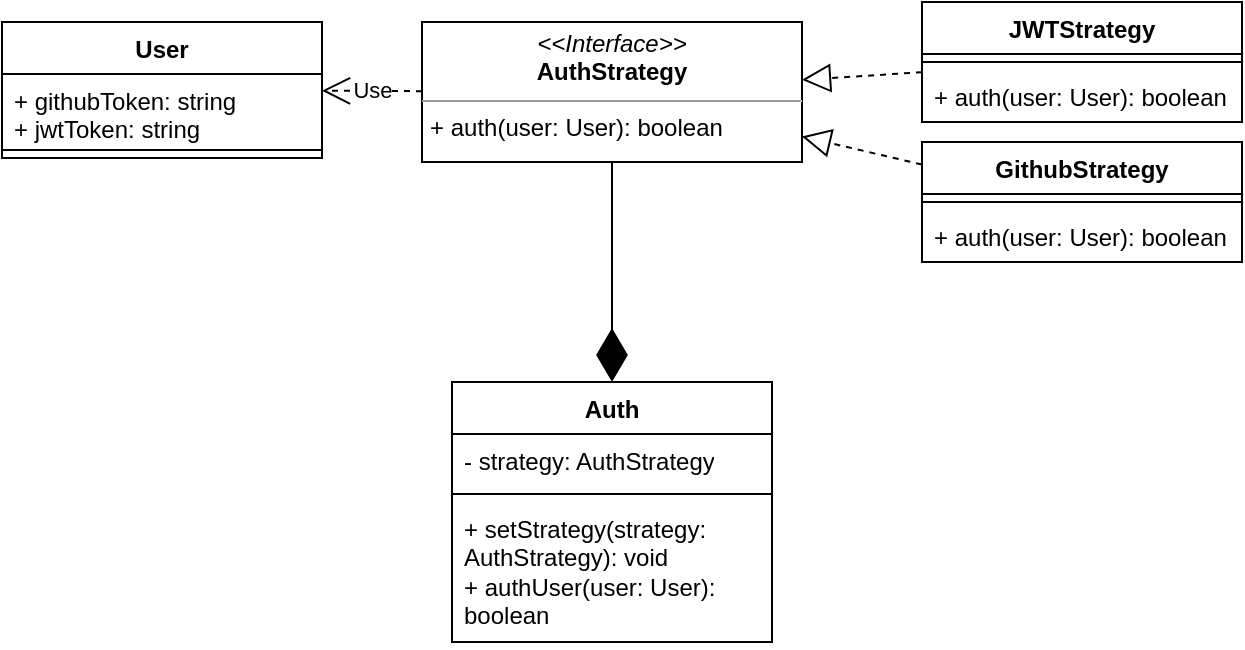 <mxfile version="21.6.1" type="device">
  <diagram name="Страница 1" id="NivzonPoDjjNdu7wEN1K">
    <mxGraphModel dx="1195" dy="712" grid="1" gridSize="10" guides="1" tooltips="1" connect="1" arrows="1" fold="1" page="1" pageScale="1" pageWidth="700" pageHeight="1000" math="0" shadow="0">
      <root>
        <mxCell id="0" />
        <mxCell id="1" parent="0" />
        <mxCell id="ACuHvRfUVlxPYOeKe7uK-1" value="&lt;p style=&quot;margin:0px;margin-top:4px;text-align:center;&quot;&gt;&lt;i&gt;&amp;lt;&amp;lt;Interface&amp;gt;&amp;gt;&lt;/i&gt;&lt;br&gt;&lt;b&gt;AuthStrategy&lt;/b&gt;&lt;/p&gt;&lt;hr size=&quot;1&quot;&gt;&lt;p style=&quot;margin:0px;margin-left:4px;&quot;&gt;&lt;/p&gt;&lt;p style=&quot;margin:0px;margin-left:4px;&quot;&gt;+ auth(user: User): boolean&lt;/p&gt;" style="verticalAlign=top;align=left;overflow=fill;fontSize=12;fontFamily=Helvetica;html=1;whiteSpace=wrap;" vertex="1" parent="1">
          <mxGeometry x="240" y="90" width="190" height="70" as="geometry" />
        </mxCell>
        <mxCell id="ACuHvRfUVlxPYOeKe7uK-2" value="User" style="swimlane;fontStyle=1;align=center;verticalAlign=top;childLayout=stackLayout;horizontal=1;startSize=26;horizontalStack=0;resizeParent=1;resizeParentMax=0;resizeLast=0;collapsible=1;marginBottom=0;whiteSpace=wrap;html=1;" vertex="1" parent="1">
          <mxGeometry x="30" y="90" width="160" height="68" as="geometry" />
        </mxCell>
        <mxCell id="ACuHvRfUVlxPYOeKe7uK-3" value="+ githubToken: string&lt;br&gt;+ jwtToken: string" style="text;strokeColor=none;fillColor=none;align=left;verticalAlign=top;spacingLeft=4;spacingRight=4;overflow=hidden;rotatable=0;points=[[0,0.5],[1,0.5]];portConstraint=eastwest;whiteSpace=wrap;html=1;" vertex="1" parent="ACuHvRfUVlxPYOeKe7uK-2">
          <mxGeometry y="26" width="160" height="34" as="geometry" />
        </mxCell>
        <mxCell id="ACuHvRfUVlxPYOeKe7uK-4" value="" style="line;strokeWidth=1;fillColor=none;align=left;verticalAlign=middle;spacingTop=-1;spacingLeft=3;spacingRight=3;rotatable=0;labelPosition=right;points=[];portConstraint=eastwest;strokeColor=inherit;" vertex="1" parent="ACuHvRfUVlxPYOeKe7uK-2">
          <mxGeometry y="60" width="160" height="8" as="geometry" />
        </mxCell>
        <mxCell id="ACuHvRfUVlxPYOeKe7uK-6" value="Use" style="endArrow=open;endSize=12;dashed=1;html=1;rounded=0;" edge="1" parent="1" source="ACuHvRfUVlxPYOeKe7uK-1" target="ACuHvRfUVlxPYOeKe7uK-2">
          <mxGeometry width="160" relative="1" as="geometry">
            <mxPoint x="140" y="230" as="sourcePoint" />
            <mxPoint x="300" y="230" as="targetPoint" />
          </mxGeometry>
        </mxCell>
        <mxCell id="ACuHvRfUVlxPYOeKe7uK-7" value="Auth" style="swimlane;fontStyle=1;align=center;verticalAlign=top;childLayout=stackLayout;horizontal=1;startSize=26;horizontalStack=0;resizeParent=1;resizeParentMax=0;resizeLast=0;collapsible=1;marginBottom=0;whiteSpace=wrap;html=1;" vertex="1" parent="1">
          <mxGeometry x="255" y="270" width="160" height="130" as="geometry" />
        </mxCell>
        <mxCell id="ACuHvRfUVlxPYOeKe7uK-8" value="- strategy: AuthStrategy" style="text;strokeColor=none;fillColor=none;align=left;verticalAlign=top;spacingLeft=4;spacingRight=4;overflow=hidden;rotatable=0;points=[[0,0.5],[1,0.5]];portConstraint=eastwest;whiteSpace=wrap;html=1;" vertex="1" parent="ACuHvRfUVlxPYOeKe7uK-7">
          <mxGeometry y="26" width="160" height="26" as="geometry" />
        </mxCell>
        <mxCell id="ACuHvRfUVlxPYOeKe7uK-9" value="" style="line;strokeWidth=1;fillColor=none;align=left;verticalAlign=middle;spacingTop=-1;spacingLeft=3;spacingRight=3;rotatable=0;labelPosition=right;points=[];portConstraint=eastwest;strokeColor=inherit;" vertex="1" parent="ACuHvRfUVlxPYOeKe7uK-7">
          <mxGeometry y="52" width="160" height="8" as="geometry" />
        </mxCell>
        <mxCell id="ACuHvRfUVlxPYOeKe7uK-10" value="+ setStrategy(strategy: AuthStrategy): void&lt;br&gt;+ authUser(user: User): boolean" style="text;strokeColor=none;fillColor=none;align=left;verticalAlign=top;spacingLeft=4;spacingRight=4;overflow=hidden;rotatable=0;points=[[0,0.5],[1,0.5]];portConstraint=eastwest;whiteSpace=wrap;html=1;" vertex="1" parent="ACuHvRfUVlxPYOeKe7uK-7">
          <mxGeometry y="60" width="160" height="70" as="geometry" />
        </mxCell>
        <mxCell id="ACuHvRfUVlxPYOeKe7uK-11" value="" style="endArrow=diamondThin;endFill=1;endSize=24;html=1;rounded=0;" edge="1" parent="1" source="ACuHvRfUVlxPYOeKe7uK-1" target="ACuHvRfUVlxPYOeKe7uK-7">
          <mxGeometry width="160" relative="1" as="geometry">
            <mxPoint x="280" y="230" as="sourcePoint" />
            <mxPoint x="440" y="230" as="targetPoint" />
          </mxGeometry>
        </mxCell>
        <mxCell id="ACuHvRfUVlxPYOeKe7uK-12" value="JWTStrategy" style="swimlane;fontStyle=1;align=center;verticalAlign=top;childLayout=stackLayout;horizontal=1;startSize=26;horizontalStack=0;resizeParent=1;resizeParentMax=0;resizeLast=0;collapsible=1;marginBottom=0;whiteSpace=wrap;html=1;" vertex="1" parent="1">
          <mxGeometry x="490" y="80" width="160" height="60" as="geometry" />
        </mxCell>
        <mxCell id="ACuHvRfUVlxPYOeKe7uK-14" value="" style="line;strokeWidth=1;fillColor=none;align=left;verticalAlign=middle;spacingTop=-1;spacingLeft=3;spacingRight=3;rotatable=0;labelPosition=right;points=[];portConstraint=eastwest;strokeColor=inherit;" vertex="1" parent="ACuHvRfUVlxPYOeKe7uK-12">
          <mxGeometry y="26" width="160" height="8" as="geometry" />
        </mxCell>
        <mxCell id="ACuHvRfUVlxPYOeKe7uK-15" value="+ auth(user: User): boolean" style="text;strokeColor=none;fillColor=none;align=left;verticalAlign=top;spacingLeft=4;spacingRight=4;overflow=hidden;rotatable=0;points=[[0,0.5],[1,0.5]];portConstraint=eastwest;whiteSpace=wrap;html=1;" vertex="1" parent="ACuHvRfUVlxPYOeKe7uK-12">
          <mxGeometry y="34" width="160" height="26" as="geometry" />
        </mxCell>
        <mxCell id="ACuHvRfUVlxPYOeKe7uK-16" value="GithubStrategy" style="swimlane;fontStyle=1;align=center;verticalAlign=top;childLayout=stackLayout;horizontal=1;startSize=26;horizontalStack=0;resizeParent=1;resizeParentMax=0;resizeLast=0;collapsible=1;marginBottom=0;whiteSpace=wrap;html=1;" vertex="1" parent="1">
          <mxGeometry x="490" y="150" width="160" height="60" as="geometry" />
        </mxCell>
        <mxCell id="ACuHvRfUVlxPYOeKe7uK-17" value="" style="line;strokeWidth=1;fillColor=none;align=left;verticalAlign=middle;spacingTop=-1;spacingLeft=3;spacingRight=3;rotatable=0;labelPosition=right;points=[];portConstraint=eastwest;strokeColor=inherit;" vertex="1" parent="ACuHvRfUVlxPYOeKe7uK-16">
          <mxGeometry y="26" width="160" height="8" as="geometry" />
        </mxCell>
        <mxCell id="ACuHvRfUVlxPYOeKe7uK-18" value="+ auth(user: User): boolean" style="text;strokeColor=none;fillColor=none;align=left;verticalAlign=top;spacingLeft=4;spacingRight=4;overflow=hidden;rotatable=0;points=[[0,0.5],[1,0.5]];portConstraint=eastwest;whiteSpace=wrap;html=1;" vertex="1" parent="ACuHvRfUVlxPYOeKe7uK-16">
          <mxGeometry y="34" width="160" height="26" as="geometry" />
        </mxCell>
        <mxCell id="ACuHvRfUVlxPYOeKe7uK-20" value="" style="endArrow=block;dashed=1;endFill=0;endSize=12;html=1;rounded=0;" edge="1" parent="1" source="ACuHvRfUVlxPYOeKe7uK-16" target="ACuHvRfUVlxPYOeKe7uK-1">
          <mxGeometry width="160" relative="1" as="geometry">
            <mxPoint x="280" y="210" as="sourcePoint" />
            <mxPoint x="440" y="210" as="targetPoint" />
          </mxGeometry>
        </mxCell>
        <mxCell id="ACuHvRfUVlxPYOeKe7uK-21" value="" style="endArrow=block;dashed=1;endFill=0;endSize=12;html=1;rounded=0;" edge="1" parent="1" source="ACuHvRfUVlxPYOeKe7uK-12" target="ACuHvRfUVlxPYOeKe7uK-1">
          <mxGeometry width="160" relative="1" as="geometry">
            <mxPoint x="280" y="210" as="sourcePoint" />
            <mxPoint x="440" y="210" as="targetPoint" />
          </mxGeometry>
        </mxCell>
      </root>
    </mxGraphModel>
  </diagram>
</mxfile>
